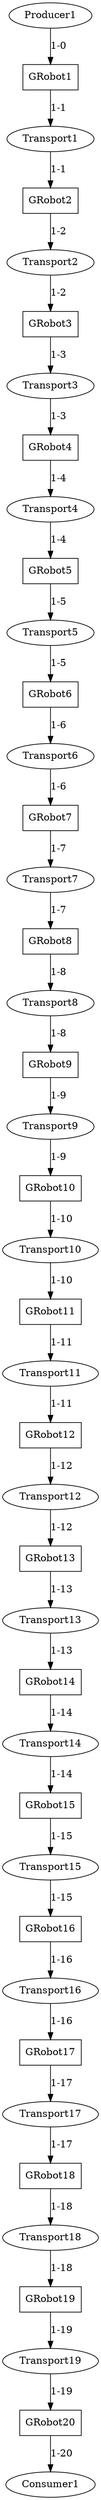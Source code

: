 /* Production Line resource flow graph dot confiuration template */

digraph G {
	size = "20,100";
	concentrate = "false";
	
/* agent nodes: */
	Transport19 [shape=ellipse];
	Transport18 [shape=ellipse];
	Consumer1 [shape=ellipse];
	Transport9 [shape=ellipse];
	Transport1 [shape=ellipse];
	Transport2 [shape=ellipse];
	Transport3 [shape=ellipse];
	Transport4 [shape=ellipse];
	Transport5 [shape=ellipse];
	Transport6 [shape=ellipse];
	Transport7 [shape=ellipse];
	Transport8 [shape=ellipse];
	Transport10 [shape=ellipse];
	Transport11 [shape=ellipse];
	Transport12 [shape=ellipse];
	Transport13 [shape=ellipse];
	Transport14 [shape=ellipse];
	Transport15 [shape=ellipse];
	Producer1 [shape=ellipse];
	Transport16 [shape=ellipse];
	Transport17 [shape=ellipse];
	GRobot7 [shape=record];
	GRobot8 [shape=record];
	GRobot9 [shape=record];
	GRobot19 [shape=record];
	GRobot3 [shape=record];
	GRobot18 [shape=record];
	GRobot4 [shape=record];
	GRobot17 [shape=record];
	GRobot5 [shape=record];
	GRobot16 [shape=record];
	GRobot6 [shape=record];
	GRobot15 [shape=record];
	GRobot14 [shape=record];
	GRobot13 [shape=record];
	GRobot12 [shape=record];
	GRobot20 [shape=record];
	GRobot11 [shape=record];
	GRobot10 [shape=record];
	GRobot2 [shape=record];
	GRobot1 [shape=record];

/* connections: */
			GRobot19 -> Transport19 [label="1-19"]
				Transport19 -> GRobot20 [label="1-19"]
				GRobot18 -> Transport18 [label="1-18"]
				Transport18 -> GRobot19 [label="1-18"]
				GRobot20 -> Consumer1 [label="1-20"]
					GRobot9 -> Transport9 [label="1-9"]
				Transport9 -> GRobot10 [label="1-9"]
				GRobot1 -> Transport1 [label="1-1"]
				Transport1 -> GRobot2 [label="1-1"]
				GRobot2 -> Transport2 [label="1-2"]
				Transport2 -> GRobot3 [label="1-2"]
				GRobot3 -> Transport3 [label="1-3"]
				Transport3 -> GRobot4 [label="1-3"]
				GRobot4 -> Transport4 [label="1-4"]
				Transport4 -> GRobot5 [label="1-4"]
				GRobot5 -> Transport5 [label="1-5"]
				Transport5 -> GRobot6 [label="1-5"]
				GRobot6 -> Transport6 [label="1-6"]
				Transport6 -> GRobot7 [label="1-6"]
				GRobot7 -> Transport7 [label="1-7"]
				Transport7 -> GRobot8 [label="1-7"]
				GRobot8 -> Transport8 [label="1-8"]
				Transport8 -> GRobot9 [label="1-8"]
				GRobot10 -> Transport10 [label="1-10"]
				Transport10 -> GRobot11 [label="1-10"]
				GRobot11 -> Transport11 [label="1-11"]
				Transport11 -> GRobot12 [label="1-11"]
				GRobot12 -> Transport12 [label="1-12"]
				Transport12 -> GRobot13 [label="1-12"]
				GRobot13 -> Transport13 [label="1-13"]
				Transport13 -> GRobot14 [label="1-13"]
				GRobot14 -> Transport14 [label="1-14"]
				Transport14 -> GRobot15 [label="1-14"]
				GRobot15 -> Transport15 [label="1-15"]
				Transport15 -> GRobot16 [label="1-15"]
					Producer1 -> GRobot1 [label="1-0"]
				GRobot16 -> Transport16 [label="1-16"]
				Transport16 -> GRobot17 [label="1-16"]
				GRobot17 -> Transport17 [label="1-17"]
				Transport17 -> GRobot18 [label="1-17"]
	}